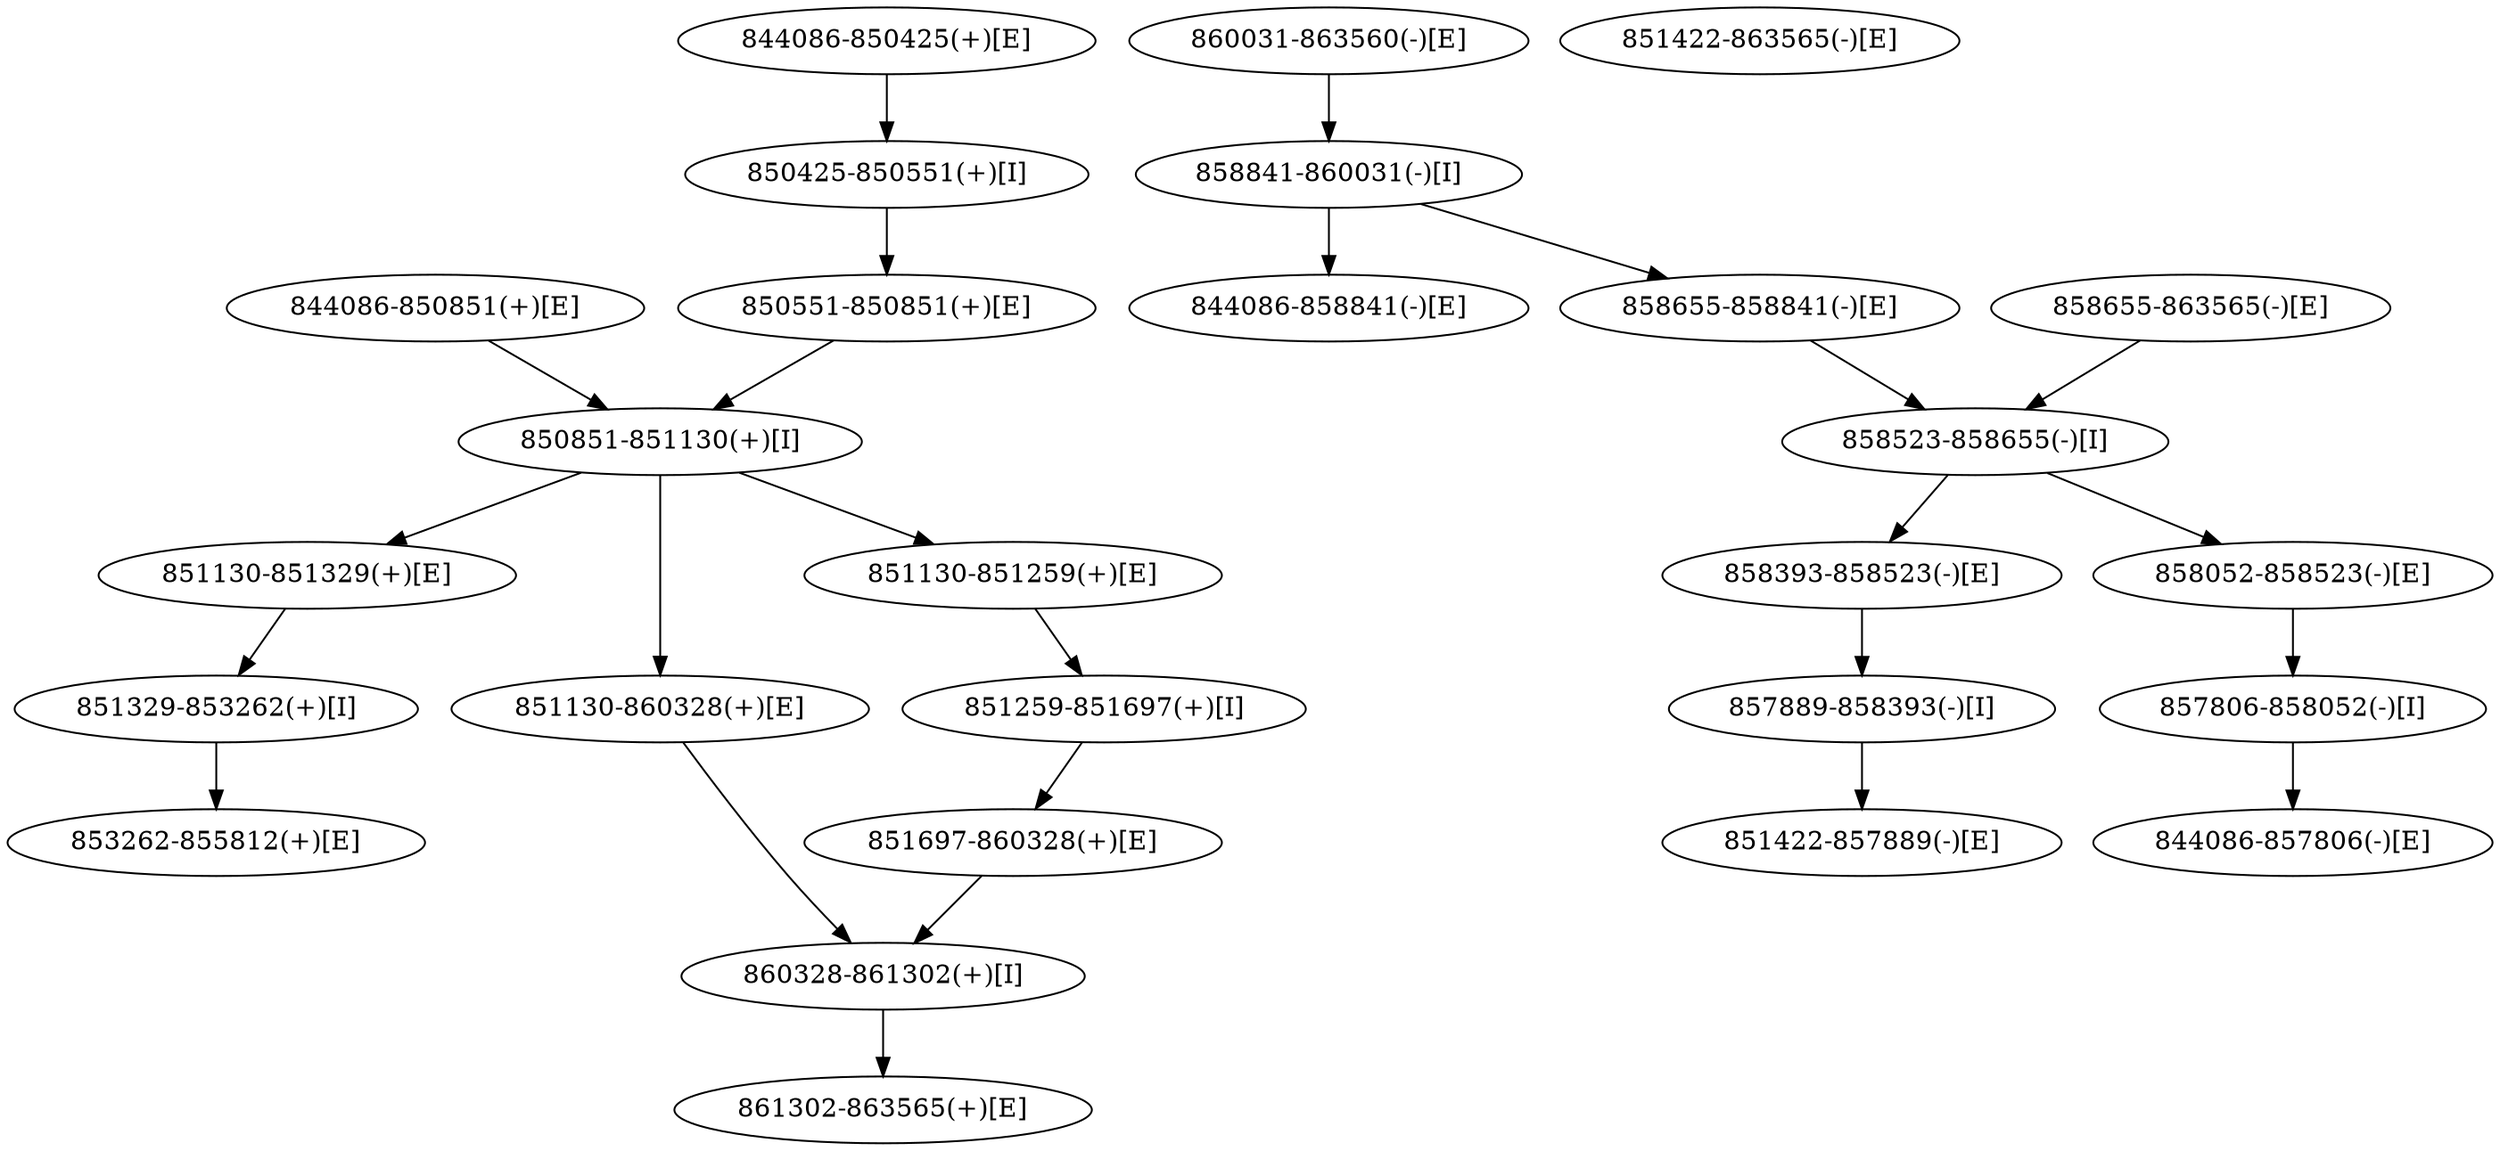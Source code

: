 strict digraph G {
"851697-860328(+)[E]" [ids="LNCAP_SHEZH2.939.1.1,LNCAP_SHEZH2.941.1.1,LNCAP_SHEZH2.943.1.1,LNCAP_SHEZH2.945.1.1,LNCAP_SHEZH2.947.1.1,LNCAP_SHEZH2.975.3.1,LNCAP_SHEZH2.977.1.1,LNCAP_SHSCRAMBLE.629089.1.1,LNCAP_SHSCRAMBLE.629091.1.1,VCAP_SHEZH2.657999.1.4"];
"851130-851329(+)[E]" [ids="LNCAP_SHEZH2.975.1.2,LNCAP_SHSCRAMBLE.629135.1.2"];
"851259-851697(+)[I]" [ids="VCAP_SHEZH2.657999.1"];
"851422-857889(-)[E]" [ids="LNCAP_SHEZH2.939.1.1,LNCAP_SHEZH2.941.1.1,LNCAP_SHEZH2.943.1.1,LNCAP_SHEZH2.945.1.1,LNCAP_SHEZH2.947.1.1,LNCAP_SHSCRAMBLE.629089.1.1,LNCAP_SHSCRAMBLE.629091.1.1,VCAP_SHSCRAMBLE.684681.2.1"];
"844086-850851(+)[E]" [ids="LNCAP_SHEZH2.975.1.1,LNCAP_SHSCRAMBLE.629085.1.1,LNCAP_SHSCRAMBLE.629135.1.1,VCAP_SHEZH2.657999.2.1,VCAP_SHSCRAMBLE.684563.1.1"];
"850551-850851(+)[E]" [ids="VCAP_SHEZH2.657999.1.2"];
"858393-858523(-)[E]" [ids="VCAP_SHSCRAMBLE.684681.2.2"];
"853262-855812(+)[E]" [ids="LNCAP_SHEZH2.939.1.1,LNCAP_SHEZH2.975.1.3,LNCAP_SHEZH2.977.1.1,LNCAP_SHSCRAMBLE.629135.1.3"];
"857806-858052(-)[I]" [ids="VCAP_SHEZH2.658001.1"];
"860328-861302(+)[I]" [ids="VCAP_SHEZH2.657999.1,VCAP_SHEZH2.657999.2,VCAP_SHSCRAMBLE.684679.1"];
"850425-850551(+)[I]" [ids="VCAP_SHEZH2.657999.1"];
"844086-858841(-)[E]" [ids="LNCAP_SHEZH2.939.1.1,LNCAP_SHEZH2.941.1.1,LNCAP_SHEZH2.943.1.1,LNCAP_SHEZH2.945.1.1,LNCAP_SHEZH2.947.1.1,LNCAP_SHSCRAMBLE.629085.1.1,LNCAP_SHSCRAMBLE.629089.1.1,LNCAP_SHSCRAMBLE.629091.1.1,VCAP_SHEZH2.658001.2.1,VCAP_SHSCRAMBLE.684563.1.1,VCAP_SHSCRAMBLE.684681.1.1"];
"851130-860328(+)[E]" [ids="LNCAP_SHEZH2.939.1.1,LNCAP_SHEZH2.941.1.1,LNCAP_SHEZH2.943.1.1,LNCAP_SHEZH2.945.1.1,LNCAP_SHEZH2.947.1.1,LNCAP_SHEZH2.975.2.1,LNCAP_SHEZH2.975.3.1,LNCAP_SHEZH2.977.1.1,LNCAP_SHSCRAMBLE.629089.1.1,LNCAP_SHSCRAMBLE.629091.1.1,VCAP_SHEZH2.657999.2.2,VCAP_SHSCRAMBLE.684679.1.1"];
"860031-863560(-)[E]" [ids="VCAP_SHEZH2.658001.1.4,VCAP_SHEZH2.658001.2.2"];
"844086-850425(+)[E]" [ids="LNCAP_SHSCRAMBLE.629085.1.1,VCAP_SHEZH2.657999.1.1,VCAP_SHSCRAMBLE.684563.1.1"];
"858655-858841(-)[E]" [ids="VCAP_SHEZH2.658001.1.3"];
"857889-858393(-)[I]" [ids="VCAP_SHSCRAMBLE.684681.2"];
"850851-851130(+)[I]" [ids="LNCAP_SHEZH2.975.1,LNCAP_SHSCRAMBLE.629135.1,VCAP_SHEZH2.657999.1,VCAP_SHEZH2.657999.2"];
"851130-851259(+)[E]" [ids="VCAP_SHEZH2.657999.1.3"];
"858052-858523(-)[E]" [ids="VCAP_SHEZH2.658001.1.2"];
"858523-858655(-)[I]" [ids="VCAP_SHEZH2.658001.1,VCAP_SHSCRAMBLE.684681.2"];
"861302-863565(+)[E]" [ids="LNCAP_SHEZH2.951.1.1,LNCAP_SHEZH2.953.1.1,VCAP_SHEZH2.657999.1.5,VCAP_SHEZH2.657999.2.3,VCAP_SHSCRAMBLE.684679.1.2"];
"858655-863565(-)[E]" [ids="VCAP_SHSCRAMBLE.684681.2.3"];
"851329-853262(+)[I]" [ids="LNCAP_SHEZH2.975.1,LNCAP_SHSCRAMBLE.629135.1"];
"844086-857806(-)[E]" [ids="LNCAP_SHEZH2.939.1.1,LNCAP_SHEZH2.941.1.1,LNCAP_SHEZH2.943.1.1,LNCAP_SHEZH2.945.1.1,LNCAP_SHEZH2.947.1.1,LNCAP_SHSCRAMBLE.629085.1.1,LNCAP_SHSCRAMBLE.629089.1.1,LNCAP_SHSCRAMBLE.629091.1.1,VCAP_SHEZH2.658001.1.1,VCAP_SHSCRAMBLE.684563.1.1,VCAP_SHSCRAMBLE.684681.1.1"];
"858841-860031(-)[I]" [ids="VCAP_SHEZH2.658001.1,VCAP_SHEZH2.658001.2"];
"851422-863565(-)[E]" [ids="LNCAP_SHEZH2.939.1.1,LNCAP_SHEZH2.941.1.1,LNCAP_SHEZH2.943.1.1,LNCAP_SHEZH2.945.1.1,LNCAP_SHEZH2.947.1.1,LNCAP_SHSCRAMBLE.629089.1.1,LNCAP_SHSCRAMBLE.629091.1.1,LNCAP_SHSCRAMBLE.629107.1.1,VCAP_SHSCRAMBLE.684681.3.1"];
"851697-860328(+)[E]" -> "860328-861302(+)[I]";
"851130-851329(+)[E]" -> "851329-853262(+)[I]";
"851259-851697(+)[I]" -> "851697-860328(+)[E]";
"844086-850851(+)[E]" -> "850851-851130(+)[I]";
"850551-850851(+)[E]" -> "850851-851130(+)[I]";
"858393-858523(-)[E]" -> "857889-858393(-)[I]";
"857806-858052(-)[I]" -> "844086-857806(-)[E]";
"860328-861302(+)[I]" -> "861302-863565(+)[E]";
"850425-850551(+)[I]" -> "850551-850851(+)[E]";
"851130-860328(+)[E]" -> "860328-861302(+)[I]";
"860031-863560(-)[E]" -> "858841-860031(-)[I]";
"844086-850425(+)[E]" -> "850425-850551(+)[I]";
"858655-858841(-)[E]" -> "858523-858655(-)[I]";
"857889-858393(-)[I]" -> "851422-857889(-)[E]";
"850851-851130(+)[I]" -> "851130-851259(+)[E]";
"850851-851130(+)[I]" -> "851130-860328(+)[E]";
"850851-851130(+)[I]" -> "851130-851329(+)[E]";
"851130-851259(+)[E]" -> "851259-851697(+)[I]";
"858052-858523(-)[E]" -> "857806-858052(-)[I]";
"858523-858655(-)[I]" -> "858052-858523(-)[E]";
"858523-858655(-)[I]" -> "858393-858523(-)[E]";
"858655-863565(-)[E]" -> "858523-858655(-)[I]";
"851329-853262(+)[I]" -> "853262-855812(+)[E]";
"858841-860031(-)[I]" -> "844086-858841(-)[E]";
"858841-860031(-)[I]" -> "858655-858841(-)[E]";
}
